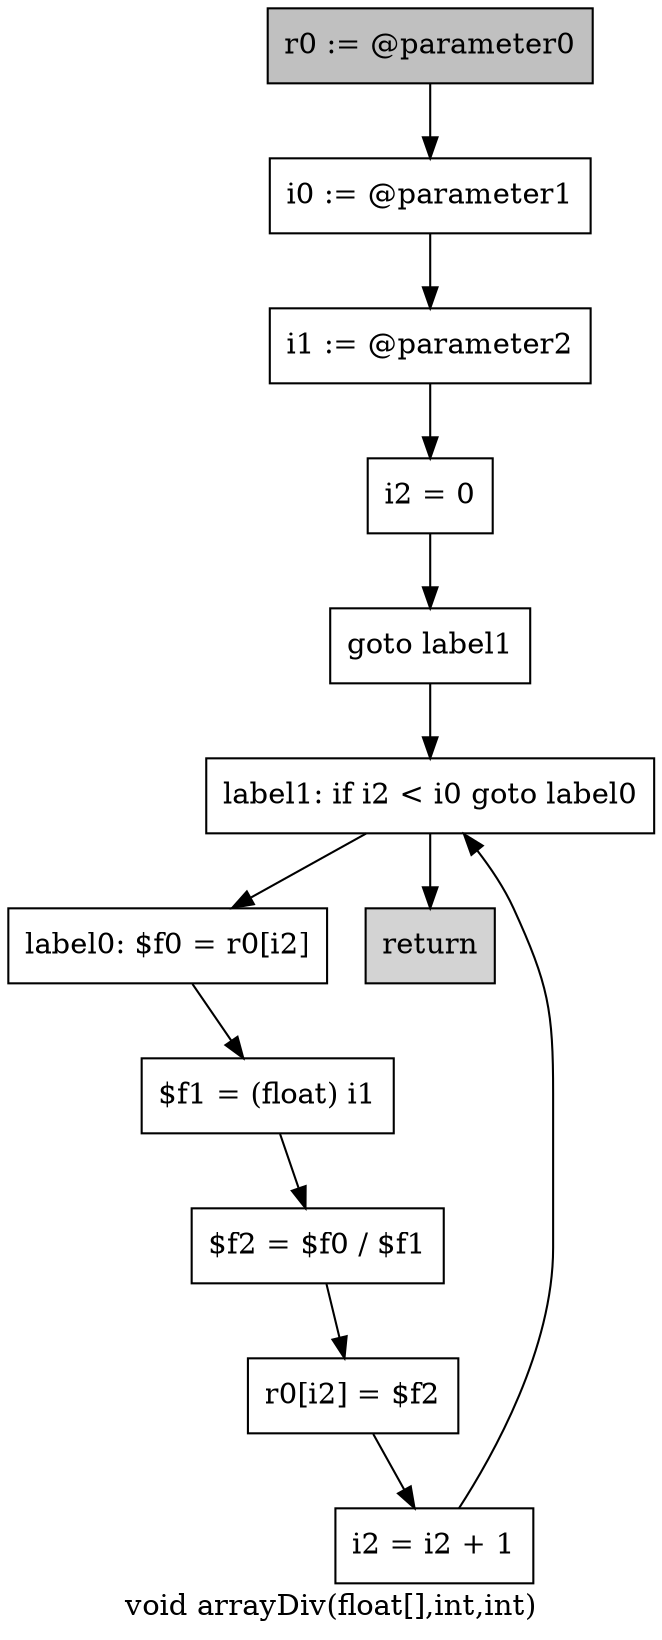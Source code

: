 digraph "void arrayDiv(float[],int,int)" {
    label="void arrayDiv(float[],int,int)";
    node [shape=box];
    "0" [style=filled,fillcolor=gray,label="r0 := @parameter0",];
    "1" [label="i0 := @parameter1",];
    "0"->"1";
    "2" [label="i1 := @parameter2",];
    "1"->"2";
    "3" [label="i2 = 0",];
    "2"->"3";
    "4" [label="goto label1",];
    "3"->"4";
    "10" [label="label1: if i2 < i0 goto label0",];
    "4"->"10";
    "5" [label="label0: $f0 = r0[i2]",];
    "6" [label="$f1 = (float) i1",];
    "5"->"6";
    "7" [label="$f2 = $f0 / $f1",];
    "6"->"7";
    "8" [label="r0[i2] = $f2",];
    "7"->"8";
    "9" [label="i2 = i2 + 1",];
    "8"->"9";
    "9"->"10";
    "10"->"5";
    "11" [style=filled,fillcolor=lightgray,label="return",];
    "10"->"11";
}
